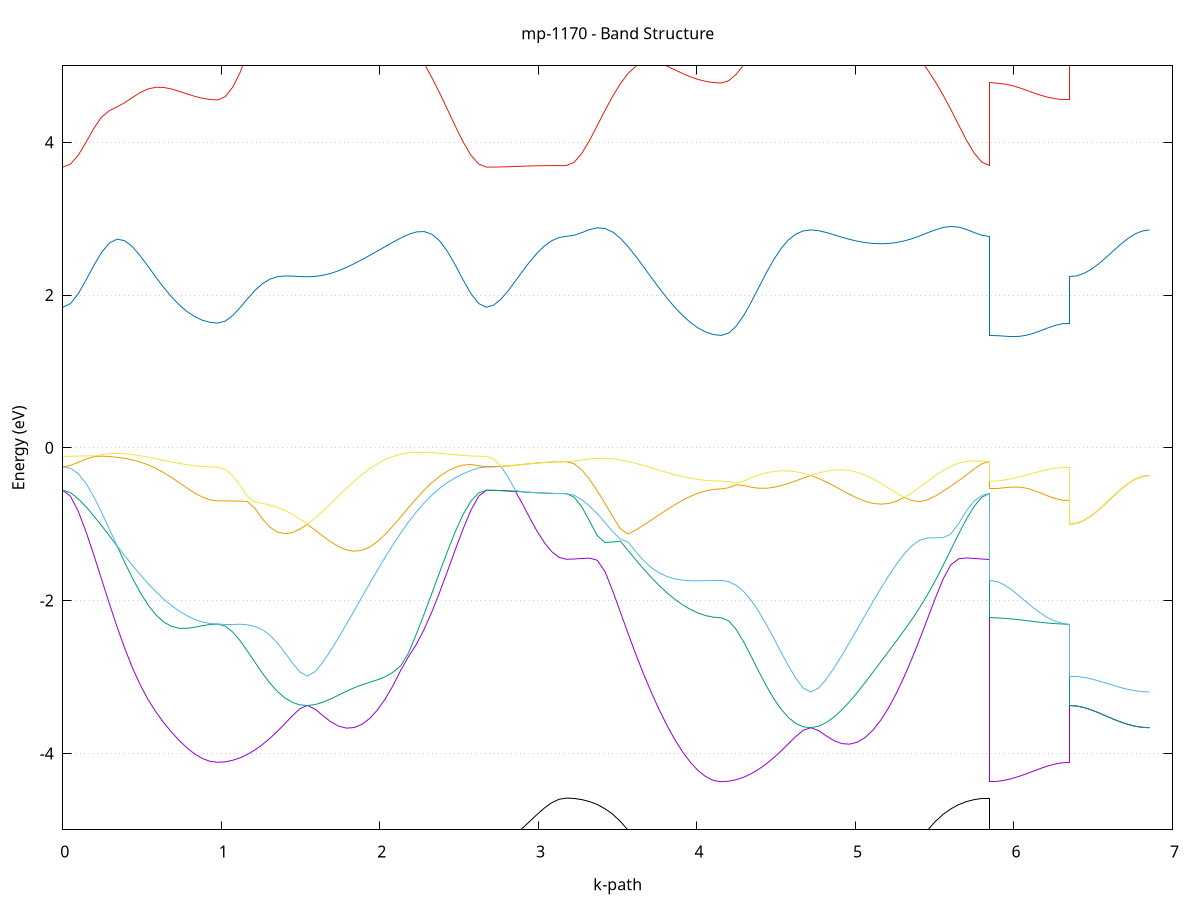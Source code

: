 set title 'mp-1170 - Band Structure'
set xlabel 'k-path'
set ylabel 'Energy (eV)'
set grid y
set yrange [-5:5]
set terminal png size 800,600
set output 'mp-1170_bands_gnuplot.png'
plot '-' using 1:2 with lines notitle, '-' using 1:2 with lines notitle, '-' using 1:2 with lines notitle, '-' using 1:2 with lines notitle, '-' using 1:2 with lines notitle, '-' using 1:2 with lines notitle, '-' using 1:2 with lines notitle, '-' using 1:2 with lines notitle, '-' using 1:2 with lines notitle, '-' using 1:2 with lines notitle, '-' using 1:2 with lines notitle, '-' using 1:2 with lines notitle, '-' using 1:2 with lines notitle, '-' using 1:2 with lines notitle, '-' using 1:2 with lines notitle, '-' using 1:2 with lines notitle, '-' using 1:2 with lines notitle, '-' using 1:2 with lines notitle, '-' using 1:2 with lines notitle, '-' using 1:2 with lines notitle, '-' using 1:2 with lines notitle, '-' using 1:2 with lines notitle, '-' using 1:2 with lines notitle, '-' using 1:2 with lines notitle
0.000000 -20.880974
0.048907 -20.881374
0.097813 -20.882374
0.146720 -20.884074
0.195627 -20.886474
0.244533 -20.889574
0.293440 -20.893274
0.342347 -20.897574
0.391253 -20.902274
0.440160 -20.907374
0.489067 -20.912774
0.537973 -20.918174
0.586880 -20.923474
0.635787 -20.928574
0.684693 -20.933274
0.733600 -20.937474
0.782507 -20.941074
0.831413 -20.943974
0.880320 -20.946174
0.929227 -20.947474
0.978133 -20.947874
0.978133 -20.947874
1.025194 -20.947374
1.072254 -20.945974
1.119315 -20.943774
1.166375 -20.940674
1.213436 -20.936874
1.260496 -20.932574
1.307557 -20.927874
1.354617 -20.922774
1.401678 -20.917574
1.448738 -20.912374
1.495799 -20.907174
1.542859 -20.902174
1.542859 -20.902174
1.591966 -20.907074
1.641072 -20.911374
1.690179 -20.915074
1.739286 -20.918074
1.788392 -20.920074
1.837499 -20.921274
1.886605 -20.921574
1.935712 -20.920974
1.984819 -20.919574
2.033925 -20.917474
2.083032 -20.914674
2.132138 -20.911374
2.181245 -20.907674
2.230351 -20.903774
2.279458 -20.899774
2.328565 -20.895874
2.377671 -20.892274
2.426778 -20.889074
2.475884 -20.886274
2.524991 -20.883974
2.574097 -20.882374
2.623204 -20.881374
2.672311 -20.880974
2.672311 -20.880974
2.718082 -20.880974
2.763853 -20.880974
2.809625 -20.880974
2.855396 -20.880974
2.901168 -20.880974
2.946939 -20.880974
2.992711 -20.880974
3.038482 -20.880974
3.084254 -20.880974
3.130025 -20.880974
3.175796 -20.880974
3.175796 -20.880974
3.224703 -20.881374
3.273610 -20.882374
3.322516 -20.884074
3.371423 -20.886474
3.420330 -20.889574
3.469236 -20.893274
3.518143 -20.897574
3.567050 -20.902374
3.615956 -20.907474
3.664863 -20.912774
3.713770 -20.918174
3.762676 -20.923474
3.811583 -20.928574
3.860490 -20.933374
3.909397 -20.937574
3.958303 -20.941174
4.007210 -20.944074
4.056117 -20.946274
4.105023 -20.947574
4.153930 -20.947974
4.153930 -20.947974
4.200990 -20.947574
4.248051 -20.946174
4.295111 -20.943874
4.342172 -20.940774
4.389232 -20.937074
4.436293 -20.932674
4.483353 -20.927974
4.530414 -20.922874
4.577474 -20.917674
4.624535 -20.912374
4.671595 -20.907274
4.718656 -20.902174
4.718656 -20.902174
4.767762 -20.907174
4.816869 -20.911474
4.865976 -20.915174
4.915082 -20.918174
4.964189 -20.920174
5.013295 -20.921374
5.062402 -20.921674
5.111508 -20.921074
5.160615 -20.919674
5.209722 -20.917574
5.258828 -20.914774
5.307935 -20.911374
5.357041 -20.907674
5.406148 -20.903774
5.455254 -20.899874
5.504361 -20.895974
5.553468 -20.892374
5.602574 -20.889074
5.651681 -20.886274
5.700787 -20.883974
5.749894 -20.882374
5.799000 -20.881374
5.848107 -20.880974
5.848107 -20.947974
5.893878 -20.947974
5.939650 -20.947974
5.985421 -20.947974
6.031193 -20.947974
6.076964 -20.947974
6.122736 -20.947974
6.168507 -20.947974
6.214279 -20.947874
6.260050 -20.947874
6.305821 -20.947874
6.351593 -20.947874
6.351593 -20.902174
6.397364 -20.902174
6.443136 -20.902174
6.488907 -20.902174
6.534679 -20.902174
6.580450 -20.902174
6.626222 -20.902174
6.671993 -20.902174
6.717764 -20.902174
6.763536 -20.902174
6.809307 -20.902174
6.855079 -20.902174
e
0.000000 -20.880974
0.048907 -20.880674
0.097813 -20.879774
0.146720 -20.878374
0.195627 -20.876374
0.244533 -20.874074
0.293440 -20.871574
0.342347 -20.868974
0.391253 -20.866374
0.440160 -20.864074
0.489067 -20.861974
0.537973 -20.860374
0.586880 -20.859074
0.635787 -20.858074
0.684693 -20.857474
0.733600 -20.856974
0.782507 -20.856774
0.831413 -20.856574
0.880320 -20.856474
0.929227 -20.856474
0.978133 -20.856474
0.978133 -20.856374
1.025194 -20.856874
1.072254 -20.858174
1.119315 -20.860374
1.166375 -20.863274
1.213436 -20.866874
1.260496 -20.871174
1.307557 -20.875874
1.354617 -20.880974
1.401678 -20.886274
1.448738 -20.891774
1.495799 -20.897074
1.542859 -20.902174
1.542859 -20.902174
1.591966 -20.897074
1.641072 -20.892374
1.690179 -20.887974
1.739286 -20.883974
1.788392 -20.880274
1.837499 -20.876974
1.886605 -20.874174
1.935712 -20.871874
1.984819 -20.869974
2.033925 -20.868574
2.083032 -20.867674
2.132138 -20.867374
2.181245 -20.867574
2.230351 -20.868274
2.279458 -20.869374
2.328565 -20.870974
2.377671 -20.872774
2.426778 -20.874674
2.475884 -20.876674
2.524991 -20.878374
2.574097 -20.879774
2.623204 -20.880674
2.672311 -20.880974
2.672311 -20.880974
2.718082 -20.880974
2.763853 -20.880974
2.809625 -20.880974
2.855396 -20.880974
2.901168 -20.880974
2.946939 -20.880974
2.992711 -20.880974
3.038482 -20.880974
3.084254 -20.880974
3.130025 -20.880974
3.175796 -20.880974
3.175796 -20.880974
3.224703 -20.880674
3.273610 -20.879774
3.322516 -20.878374
3.371423 -20.876374
3.420330 -20.874074
3.469236 -20.871574
3.518143 -20.868974
3.567050 -20.866374
3.615956 -20.864074
3.664863 -20.861974
3.713770 -20.860374
3.762676 -20.859074
3.811583 -20.858074
3.860490 -20.857474
3.909397 -20.857074
3.958303 -20.856774
4.007210 -20.856574
4.056117 -20.856474
4.105023 -20.856474
4.153930 -20.856474
4.153930 -20.856474
4.200990 -20.856874
4.248051 -20.858174
4.295111 -20.860374
4.342172 -20.863274
4.389232 -20.866874
4.436293 -20.871174
4.483353 -20.875874
4.530414 -20.880974
4.577474 -20.886374
4.624535 -20.891774
4.671595 -20.897074
4.718656 -20.902174
4.718656 -20.902174
4.767762 -20.897174
4.816869 -20.892474
4.865976 -20.888074
4.915082 -20.883974
4.964189 -20.880274
5.013295 -20.877074
5.062402 -20.874274
5.111508 -20.871874
5.160615 -20.869974
5.209722 -20.868574
5.258828 -20.867774
5.307935 -20.867374
5.357041 -20.867574
5.406148 -20.868274
5.455254 -20.869374
5.504361 -20.870874
5.553468 -20.872774
5.602574 -20.874674
5.651681 -20.876674
5.700787 -20.878374
5.749894 -20.879774
5.799000 -20.880674
5.848107 -20.880974
5.848107 -20.856474
5.893878 -20.856474
5.939650 -20.856474
5.985421 -20.856474
6.031193 -20.856474
6.076964 -20.856474
6.122736 -20.856474
6.168507 -20.856474
6.214279 -20.856474
6.260050 -20.856474
6.305821 -20.856474
6.351593 -20.856374
6.351593 -20.902174
6.397364 -20.902174
6.443136 -20.902174
6.488907 -20.902174
6.534679 -20.902174
6.580450 -20.902174
6.626222 -20.902174
6.671993 -20.902174
6.717764 -20.902174
6.763536 -20.902174
6.809307 -20.902174
6.855079 -20.902174
e
0.000000 -20.842774
0.048907 -20.842574
0.097813 -20.841874
0.146720 -20.840674
0.195627 -20.839074
0.244533 -20.837174
0.293440 -20.835274
0.342347 -20.834174
0.391253 -20.834574
0.440160 -20.835974
0.489067 -20.837774
0.537973 -20.839674
0.586880 -20.841574
0.635787 -20.843374
0.684693 -20.845074
0.733600 -20.846574
0.782507 -20.847774
0.831413 -20.848774
0.880320 -20.849474
0.929227 -20.849974
0.978133 -20.850074
0.978133 -20.850074
1.025194 -20.849774
1.072254 -20.848874
1.119315 -20.847474
1.166375 -20.845374
1.213436 -20.842774
1.260496 -20.839674
1.307557 -20.836074
1.354617 -20.832174
1.401678 -20.828074
1.448738 -20.823774
1.495799 -20.819774
1.542859 -20.816174
1.542859 -20.816174
1.591966 -20.819374
1.641072 -20.822374
1.690179 -20.825074
1.739286 -20.827474
1.788392 -20.829474
1.837499 -20.831174
1.886605 -20.832474
1.935712 -20.833274
1.984819 -20.833774
2.033925 -20.833774
2.083032 -20.833474
2.132138 -20.832874
2.181245 -20.831874
2.230351 -20.830674
2.279458 -20.830074
2.328565 -20.832274
2.377671 -20.834674
2.426778 -20.836974
2.475884 -20.838974
2.524991 -20.840674
2.574097 -20.841874
2.623204 -20.842574
2.672311 -20.842774
2.672311 -20.842774
2.718082 -20.842774
2.763853 -20.842774
2.809625 -20.842774
2.855396 -20.842774
2.901168 -20.842774
2.946939 -20.842774
2.992711 -20.842774
3.038482 -20.842774
3.084254 -20.842674
3.130025 -20.842674
3.175796 -20.842674
3.175796 -20.842674
3.224703 -20.842474
3.273610 -20.841774
3.322516 -20.840574
3.371423 -20.838974
3.420330 -20.837074
3.469236 -20.835174
3.518143 -20.834174
3.567050 -20.834574
3.615956 -20.835974
3.664863 -20.837774
3.713770 -20.839674
3.762676 -20.841574
3.811583 -20.843474
3.860490 -20.845074
3.909397 -20.846574
3.958303 -20.847874
4.007210 -20.848874
4.056117 -20.849574
4.105023 -20.849974
4.153930 -20.850174
4.153930 -20.850174
4.200990 -20.849874
4.248051 -20.848974
4.295111 -20.847474
4.342172 -20.845374
4.389232 -20.842774
4.436293 -20.839674
4.483353 -20.836174
4.530414 -20.832274
4.577474 -20.828074
4.624535 -20.823774
4.671595 -20.819774
4.718656 -20.816174
4.718656 -20.816174
4.767762 -20.819374
4.816869 -20.822374
4.865976 -20.825074
4.915082 -20.827474
4.964189 -20.829574
5.013295 -20.831174
5.062402 -20.832474
5.111508 -20.833374
5.160615 -20.833774
5.209722 -20.833874
5.258828 -20.833574
5.307935 -20.832874
5.357041 -20.831974
5.406148 -20.830774
5.455254 -20.829974
5.504361 -20.832174
5.553468 -20.834574
5.602574 -20.836874
5.651681 -20.838874
5.700787 -20.840574
5.749894 -20.841774
5.799000 -20.842474
5.848107 -20.842674
5.848107 -20.850174
5.893878 -20.850174
5.939650 -20.850174
5.985421 -20.850174
6.031193 -20.850174
6.076964 -20.850174
6.122736 -20.850174
6.168507 -20.850174
6.214279 -20.850074
6.260050 -20.850074
6.305821 -20.850074
6.351593 -20.850074
6.351593 -20.816174
6.397364 -20.816174
6.443136 -20.816174
6.488907 -20.816174
6.534679 -20.816174
6.580450 -20.816174
6.626222 -20.816174
6.671993 -20.816174
6.717764 -20.816174
6.763536 -20.816174
6.809307 -20.816174
6.855079 -20.816174
e
0.000000 -20.820174
0.048907 -20.820374
0.097813 -20.820974
0.146720 -20.821974
0.195627 -20.823074
0.244533 -20.824374
0.293440 -20.825374
0.342347 -20.825374
0.391253 -20.823774
0.440160 -20.820874
0.489067 -20.817574
0.537973 -20.813974
0.586880 -20.810374
0.635787 -20.806974
0.684693 -20.803774
0.733600 -20.800974
0.782507 -20.798474
0.831413 -20.796574
0.880320 -20.795074
0.929227 -20.794174
0.978133 -20.793974
0.978133 -20.793974
1.025194 -20.793974
1.072254 -20.794174
1.119315 -20.794474
1.166375 -20.794874
1.213436 -20.795374
1.260496 -20.796974
1.307557 -20.799874
1.354617 -20.803074
1.401678 -20.806374
1.448738 -20.809674
1.495799 -20.812974
1.542859 -20.816174
1.542859 -20.816174
1.591966 -20.813474
1.641072 -20.812274
1.690179 -20.812374
1.739286 -20.813174
1.788392 -20.814474
1.837499 -20.815874
1.886605 -20.817474
1.935712 -20.819074
1.984819 -20.820574
2.033925 -20.822074
2.083032 -20.823574
2.132138 -20.824974
2.181245 -20.826474
2.230351 -20.828074
2.279458 -20.829274
2.328565 -20.827774
2.377671 -20.826174
2.426778 -20.824674
2.475884 -20.823174
2.524991 -20.821974
2.574097 -20.820974
2.623204 -20.820374
2.672311 -20.820174
2.672311 -20.820174
2.718082 -20.820174
2.763853 -20.820174
2.809625 -20.820174
2.855396 -20.820174
2.901168 -20.820174
2.946939 -20.820174
2.992711 -20.820174
3.038482 -20.820174
3.084254 -20.820174
3.130025 -20.820174
3.175796 -20.820174
3.175796 -20.820174
3.224703 -20.820374
3.273610 -20.820974
3.322516 -20.821974
3.371423 -20.823074
3.420330 -20.824374
3.469236 -20.825374
3.518143 -20.825374
3.567050 -20.823674
3.615956 -20.820874
3.664863 -20.817474
3.713770 -20.813874
3.762676 -20.810274
3.811583 -20.806874
3.860490 -20.803674
3.909397 -20.800874
3.958303 -20.798474
4.007210 -20.796474
4.056117 -20.794974
4.105023 -20.794174
4.153930 -20.793874
4.153930 -20.793874
4.200990 -20.793874
4.248051 -20.794074
4.295111 -20.794374
4.342172 -20.794774
4.389232 -20.795274
4.436293 -20.796974
4.483353 -20.799974
4.530414 -20.803074
4.577474 -20.806274
4.624535 -20.809674
4.671595 -20.812974
4.718656 -20.816174
4.718656 -20.816174
4.767762 -20.813474
4.816869 -20.812274
4.865976 -20.812374
4.915082 -20.813174
4.964189 -20.814474
5.013295 -20.815874
5.062402 -20.817474
5.111508 -20.818974
5.160615 -20.820574
5.209722 -20.822074
5.258828 -20.823474
5.307935 -20.824974
5.357041 -20.826374
5.406148 -20.828074
5.455254 -20.829274
5.504361 -20.827774
5.553468 -20.826174
5.602574 -20.824674
5.651681 -20.823174
5.700787 -20.821974
5.749894 -20.820974
5.799000 -20.820374
5.848107 -20.820174
5.848107 -20.793874
5.893878 -20.793874
5.939650 -20.793874
5.985421 -20.793874
6.031193 -20.793874
6.076964 -20.793874
6.122736 -20.793874
6.168507 -20.793874
6.214279 -20.793874
6.260050 -20.793874
6.305821 -20.793974
6.351593 -20.793974
6.351593 -20.816174
6.397364 -20.816174
6.443136 -20.816174
6.488907 -20.816174
6.534679 -20.816174
6.580450 -20.816174
6.626222 -20.816174
6.671993 -20.816174
6.717764 -20.816174
6.763536 -20.816174
6.809307 -20.816174
6.855079 -20.816174
e
0.000000 -20.820174
0.048907 -20.820174
0.097813 -20.820074
0.146720 -20.819774
0.195627 -20.819374
0.244533 -20.818874
0.293440 -20.817974
0.342347 -20.816874
0.391253 -20.815274
0.440160 -20.813274
0.489067 -20.810874
0.537973 -20.808074
0.586880 -20.804974
0.635787 -20.801774
0.684693 -20.798574
0.733600 -20.795574
0.782507 -20.792874
0.831413 -20.790674
0.880320 -20.789074
0.929227 -20.787974
0.978133 -20.787674
0.978133 -20.787674
1.025194 -20.787974
1.072254 -20.788774
1.119315 -20.790174
1.166375 -20.792074
1.213436 -20.794374
1.260496 -20.795974
1.307557 -20.796674
1.354617 -20.797374
1.401678 -20.798174
1.448738 -20.798974
1.495799 -20.799574
1.542859 -20.799874
1.542859 -20.799874
1.591966 -20.799374
1.641072 -20.797974
1.690179 -20.795974
1.739286 -20.793974
1.788392 -20.792474
1.837499 -20.791674
1.886605 -20.791774
1.935712 -20.792774
1.984819 -20.794474
2.033925 -20.797074
2.083032 -20.800174
2.132138 -20.803674
2.181245 -20.807374
2.230351 -20.810774
2.279458 -20.813774
2.328565 -20.816074
2.377671 -20.817674
2.426778 -20.818674
2.475884 -20.819374
2.524991 -20.819774
2.574097 -20.820074
2.623204 -20.820174
2.672311 -20.820174
2.672311 -20.820174
2.718082 -20.820174
2.763853 -20.820174
2.809625 -20.820174
2.855396 -20.820174
2.901168 -20.820174
2.946939 -20.820174
2.992711 -20.820174
3.038482 -20.820174
3.084254 -20.820174
3.130025 -20.820174
3.175796 -20.820174
3.175796 -20.820174
3.224703 -20.820174
3.273610 -20.820074
3.322516 -20.819774
3.371423 -20.819374
3.420330 -20.818874
3.469236 -20.817974
3.518143 -20.816874
3.567050 -20.815274
3.615956 -20.813274
3.664863 -20.810874
3.713770 -20.808074
3.762676 -20.804974
3.811583 -20.801774
3.860490 -20.798574
3.909397 -20.795574
3.958303 -20.792874
4.007210 -20.790674
4.056117 -20.789074
4.105023 -20.788074
4.153930 -20.787674
4.153930 -20.787674
4.200990 -20.787974
4.248051 -20.788774
4.295111 -20.790174
4.342172 -20.792074
4.389232 -20.794374
4.436293 -20.795874
4.483353 -20.796574
4.530414 -20.797374
4.577474 -20.798074
4.624535 -20.798874
4.671595 -20.799474
4.718656 -20.799774
4.718656 -20.799774
4.767762 -20.799374
4.816869 -20.797974
4.865976 -20.795974
4.915082 -20.793974
4.964189 -20.792474
5.013295 -20.791674
5.062402 -20.791774
5.111508 -20.792674
5.160615 -20.794474
5.209722 -20.796974
5.258828 -20.800174
5.307935 -20.803674
5.357041 -20.807274
5.406148 -20.810774
5.455254 -20.813774
5.504361 -20.816074
5.553468 -20.817674
5.602574 -20.818674
5.651681 -20.819374
5.700787 -20.819774
5.749894 -20.819974
5.799000 -20.820174
5.848107 -20.820174
5.848107 -20.787674
5.893878 -20.787674
5.939650 -20.787674
5.985421 -20.787674
6.031193 -20.787674
6.076964 -20.787674
6.122736 -20.787674
6.168507 -20.787674
6.214279 -20.787674
6.260050 -20.787674
6.305821 -20.787674
6.351593 -20.787674
6.351593 -20.799874
6.397364 -20.799874
6.443136 -20.799874
6.488907 -20.799874
6.534679 -20.799874
6.580450 -20.799774
6.626222 -20.799774
6.671993 -20.799774
6.717764 -20.799774
6.763536 -20.799774
6.809307 -20.799774
6.855079 -20.799774
e
0.000000 -13.357774
0.048907 -13.351174
0.097813 -13.331374
0.146720 -13.298574
0.195627 -13.252774
0.244533 -13.194374
0.293440 -13.123574
0.342347 -13.040874
0.391253 -12.946774
0.440160 -12.842074
0.489067 -12.727674
0.537973 -12.604774
0.586880 -12.474774
0.635787 -12.339674
0.684693 -12.201874
0.733600 -12.064474
0.782507 -11.931674
0.831413 -11.809374
0.880320 -11.705974
0.929227 -11.633574
0.978133 -11.606974
0.978133 -11.606974
1.025194 -11.602474
1.072254 -11.589174
1.119315 -11.567274
1.166375 -11.537274
1.213436 -11.499674
1.260496 -11.455374
1.307557 -11.405474
1.354617 -11.351074
1.401678 -11.293474
1.448738 -11.234474
1.495799 -11.175474
1.542859 -11.118674
1.542859 -11.118674
1.591966 -11.184974
1.641072 -11.268874
1.690179 -11.369274
1.739286 -11.484574
1.788392 -11.611874
1.837499 -11.748374
1.886605 -11.890874
1.935712 -12.036374
1.984819 -12.181974
2.033925 -12.325274
2.083032 -12.464074
2.132138 -12.596674
2.181245 -12.721574
2.230351 -12.837374
2.279458 -12.943174
2.328565 -13.038174
2.377671 -13.121674
2.426778 -13.193074
2.475884 -13.251974
2.524991 -13.298074
2.574097 -13.331174
2.623204 -13.351074
2.672311 -13.357774
2.672311 -13.357774
2.718082 -13.356074
2.763853 -13.351174
2.809625 -13.343274
2.855396 -13.332974
2.901168 -13.320974
2.946939 -13.308174
2.992711 -13.295574
3.038482 -13.284174
3.084254 -13.275174
3.130025 -13.269274
3.175796 -13.267274
3.175796 -13.267274
3.224703 -13.260774
3.273610 -13.241074
3.322516 -13.208474
3.371423 -13.162974
3.420330 -13.104974
3.469236 -13.034674
3.518143 -12.952674
3.567050 -12.859474
3.615956 -12.755774
3.664863 -12.642774
3.713770 -12.521474
3.762676 -12.393674
3.811583 -12.261174
3.860490 -12.126574
3.909397 -11.993074
3.958303 -11.864874
4.007210 -11.747574
4.056117 -11.649074
4.105023 -11.580774
4.153930 -11.555674
4.153930 -11.555674
4.200990 -11.551374
4.248051 -11.538774
4.295111 -11.517974
4.342172 -11.489474
4.389232 -11.454074
4.436293 -11.412574
4.483353 -11.366074
4.530414 -11.315974
4.577474 -11.263474
4.624535 -11.210574
4.671595 -11.158874
4.718656 -11.110274
4.718656 -11.110274
4.767762 -11.167074
4.816869 -11.241274
4.865976 -11.332274
4.915082 -11.438774
4.964189 -11.558274
5.013295 -11.687974
5.062402 -11.824574
5.111508 -11.965174
5.160615 -12.106774
5.209722 -12.246774
5.258828 -12.382974
5.307935 -12.513474
5.357041 -12.636674
5.406148 -12.751174
5.455254 -12.855874
5.504361 -12.949974
5.553468 -13.032774
5.602574 -13.103574
5.651681 -13.162174
5.700787 -13.207974
5.749894 -13.240874
5.799000 -13.260674
5.848107 -13.267274
5.848107 -11.555674
5.893878 -11.556774
5.939650 -11.560074
5.985421 -11.565174
6.031193 -11.571674
6.076964 -11.578774
6.122736 -11.586074
6.168507 -11.592874
6.214279 -11.598774
6.260050 -11.603174
6.305821 -11.606074
6.351593 -11.606974
6.351593 -11.118674
6.397364 -11.118474
6.443136 -11.117974
6.488907 -11.117174
6.534679 -11.116174
6.580450 -11.115074
6.626222 -11.113874
6.671993 -11.112774
6.717764 -11.111774
6.763536 -11.110974
6.809307 -11.110474
6.855079 -11.110274
e
0.000000 -11.543674
0.048907 -11.539074
0.097813 -11.525474
0.146720 -11.503174
0.195627 -11.472574
0.244533 -11.434574
0.293440 -11.390074
0.342347 -11.340274
0.391253 -11.286674
0.440160 -11.231074
0.489067 -11.175474
0.537973 -11.122274
0.586880 -11.074074
0.635787 -11.033574
0.684693 -11.003474
0.733600 -10.986174
0.782507 -10.982974
0.831413 -10.993174
0.880320 -11.013074
0.929227 -11.033674
0.978133 -11.042874
0.978133 -11.042874
1.025194 -11.041474
1.072254 -11.037374
1.119315 -11.031074
1.166375 -11.023474
1.213436 -11.015574
1.260496 -11.009074
1.307557 -11.005774
1.354617 -11.007974
1.401678 -11.017874
1.448738 -11.038174
1.495799 -11.071174
1.542859 -11.118574
1.542859 -11.118574
1.591966 -11.063474
1.641072 -11.014774
1.690179 -10.974574
1.739286 -10.944574
1.788392 -10.926074
1.837499 -10.920074
1.886605 -10.926574
1.935712 -10.945274
1.984819 -10.974974
2.033925 -11.014274
2.083032 -11.061274
2.132138 -11.113874
2.181245 -11.169874
2.230351 -11.227274
2.279458 -11.284074
2.328565 -11.338474
2.377671 -11.388774
2.426778 -11.433674
2.475884 -11.472074
2.524991 -11.502774
2.574097 -11.525274
2.623204 -11.539074
2.672311 -11.543674
2.672311 -11.543674
2.718082 -11.547474
2.763853 -11.558674
2.809625 -11.576374
2.855396 -11.599174
2.901168 -11.625374
2.946939 -11.652774
2.992711 -11.679174
3.038482 -11.702574
3.084254 -11.720874
3.130025 -11.732574
3.175796 -11.736574
3.175796 -11.736574
3.224703 -11.731674
3.273610 -11.717174
3.322516 -11.693274
3.371423 -11.660474
3.420330 -11.619474
3.469236 -11.571074
3.518143 -11.516574
3.567050 -11.457174
3.615956 -11.394674
3.664863 -11.330874
3.713770 -11.268174
3.762676 -11.208974
3.811583 -11.156074
3.860490 -11.112374
3.909397 -11.080274
3.958303 -11.061874
4.007210 -11.057474
4.056117 -11.064574
4.105023 -11.076274
4.153930 -11.082074
4.153930 -11.082074
4.200990 -11.080474
4.248051 -11.075674
4.295111 -11.068174
4.342172 -11.058874
4.389232 -11.048574
4.436293 -11.038974
4.483353 -11.031774
4.530414 -11.028974
4.577474 -11.033074
4.624535 -11.046374
4.671595 -11.071474
4.718656 -11.110274
4.718656 -11.110274
4.767762 -11.065174
4.816869 -11.027774
4.865976 -11.000074
4.915082 -10.983674
4.964189 -10.979674
5.013295 -10.988374
5.062402 -11.009774
5.111508 -11.042874
5.160615 -11.086374
5.209722 -11.138474
5.258828 -11.197174
5.307935 -11.260174
5.357041 -11.325474
5.406148 -11.390874
5.455254 -11.454474
5.504361 -11.514574
5.553468 -11.569674
5.602574 -11.618474
5.651681 -11.659874
5.700787 -11.692874
5.749894 -11.716974
5.799000 -11.731674
5.848107 -11.736574
5.848107 -11.082074
5.893878 -11.081174
5.939650 -11.078674
5.985421 -11.074674
6.031193 -11.069674
6.076964 -11.064174
6.122736 -11.058574
6.168507 -11.053374
6.214279 -11.048974
6.260050 -11.045674
6.305821 -11.043574
6.351593 -11.042874
6.351593 -11.118574
6.397364 -11.118474
6.443136 -11.117974
6.488907 -11.117174
6.534679 -11.116174
6.580450 -11.115074
6.626222 -11.113874
6.671993 -11.112774
6.717764 -11.111774
6.763536 -11.110974
6.809307 -11.110474
6.855079 -11.110274
e
0.000000 -5.218974
0.048907 -5.218274
0.097813 -5.216674
0.146720 -5.215074
0.195627 -5.215374
0.244533 -5.219974
0.293440 -5.232774
0.342347 -5.258374
0.391253 -5.302074
0.440160 -5.369274
0.489067 -5.463574
0.537973 -5.585174
0.586880 -5.729374
0.635787 -5.887874
0.684693 -6.050174
0.733600 -6.205974
0.782507 -6.345974
0.831413 -6.462374
0.880320 -6.549574
0.929227 -6.603374
0.978133 -6.621574
0.978133 -6.621574
1.025194 -6.623874
1.072254 -6.630974
1.119315 -6.642974
1.166375 -6.660374
1.213436 -6.683274
1.260496 -6.711574
1.307557 -6.744174
1.354617 -6.779474
1.401678 -6.814374
1.448738 -6.844974
1.495799 -6.866674
1.542859 -6.874874
1.542859 -6.874874
1.591966 -6.864574
1.641072 -6.831674
1.690179 -6.774274
1.739286 -6.692174
1.788392 -6.586874
1.837499 -6.461074
1.886605 -6.318674
1.935712 -6.164674
1.984819 -6.004974
2.033925 -5.846474
2.083032 -5.696574
2.132138 -5.562474
2.181245 -5.449974
2.230351 -5.362274
2.279458 -5.298974
2.328565 -5.257174
2.377671 -5.232474
2.426778 -5.219974
2.475884 -5.215274
2.524991 -5.215074
2.574097 -5.216674
2.623204 -5.218274
2.672311 -5.218974
2.672311 -5.218974
2.718082 -5.208074
2.763853 -5.176174
2.809625 -5.124674
2.855396 -5.056474
2.901168 -4.975574
2.946939 -4.886974
2.992711 -4.797374
3.038482 -4.714174
3.084254 -4.645974
3.130025 -4.600874
3.175796 -4.585074
3.175796 -4.585074
3.224703 -4.589874
3.273610 -4.604774
3.322516 -4.630774
3.371423 -4.669874
3.420330 -4.724574
3.469236 -4.797774
3.518143 -4.892274
3.567050 -5.009874
3.615956 -5.151074
3.664863 -5.313874
3.713770 -5.493974
3.762676 -5.685074
3.811583 -5.879274
3.860490 -6.068474
3.909397 -6.244674
3.958303 -6.400274
4.007210 -6.528674
4.056117 -6.624574
4.105023 -6.683774
4.153930 -6.703774
4.153930 -6.703774
4.200990 -6.704274
4.248051 -6.705774
4.295111 -6.708874
4.342172 -6.714274
4.389232 -6.722674
4.436293 -6.734774
4.483353 -6.750974
4.530414 -6.770674
4.577474 -6.792374
4.624535 -6.813074
4.671595 -6.828874
4.718656 -6.835274
4.718656 -6.835274
4.767762 -6.826674
4.816869 -6.798374
4.865976 -6.747274
4.915082 -6.671974
4.964189 -6.572774
5.013295 -6.451274
5.062402 -6.310074
5.111508 -6.152874
5.160615 -5.983674
5.209722 -5.807374
5.258828 -5.629174
5.307935 -5.454474
5.357041 -5.288774
5.406148 -5.137274
5.455254 -5.003574
5.504361 -4.890274
5.553468 -4.797774
5.602574 -4.725174
5.651681 -4.670474
5.700787 -4.631074
5.749894 -4.604874
5.799000 -4.589974
5.848107 -4.585074
5.848107 -6.703774
5.893878 -6.702274
5.939650 -6.697574
5.985421 -6.690274
6.031193 -6.680774
6.076964 -6.669674
6.122736 -6.657974
6.168507 -6.646574
6.214279 -6.636474
6.260050 -6.628474
6.305821 -6.623374
6.351593 -6.621574
6.351593 -6.874874
6.397364 -6.874074
6.443136 -6.871774
6.488907 -6.868174
6.534679 -6.863474
6.580450 -6.858174
6.626222 -6.852474
6.671993 -6.847074
6.717764 -6.842174
6.763536 -6.838474
6.809307 -6.836074
6.855079 -6.835274
e
0.000000 -0.555574
0.048907 -0.634274
0.097813 -0.832874
0.146720 -1.099774
0.195627 -1.402474
0.244533 -1.719974
0.293440 -2.037374
0.342347 -2.343074
0.391253 -2.627474
0.440160 -2.883174
0.489067 -3.105674
0.537973 -3.295174
0.586880 -3.456074
0.635787 -3.595374
0.684693 -3.718974
0.733600 -3.829374
0.782507 -3.926174
0.831413 -4.006374
0.880320 -4.066674
0.929227 -4.104274
0.978133 -4.116974
0.978133 -4.116974
1.025194 -4.110374
1.072254 -4.090374
1.119315 -4.057374
1.166375 -4.011374
1.213436 -3.952874
1.260496 -3.882374
1.307557 -3.800574
1.354617 -3.708774
1.401678 -3.609174
1.448738 -3.506674
1.495799 -3.415074
1.542859 -3.373574
1.542859 -3.373574
1.591966 -3.420274
1.641072 -3.506474
1.690179 -3.586074
1.739286 -3.642574
1.788392 -3.669074
1.837499 -3.662074
1.886605 -3.620174
1.935712 -3.542974
1.984819 -3.431474
2.033925 -3.287274
2.083032 -3.112674
2.132138 -2.910474
2.181245 -2.731774
2.230351 -2.572774
2.279458 -2.375774
2.328565 -2.144974
2.377671 -1.887874
2.426778 -1.613674
2.475884 -1.333774
2.524991 -1.062374
2.574097 -0.818974
2.623204 -0.632774
2.672311 -0.555574
2.672311 -0.555574
2.718082 -0.556674
2.763853 -0.559774
2.809625 -0.564374
2.855396 -0.570174
2.901168 -0.740374
2.946939 -0.923174
2.992711 -1.094174
3.038482 -1.242874
3.084254 -1.358874
3.130025 -1.432974
3.175796 -1.458474
3.175796 -1.458474
3.224703 -1.455674
3.273610 -1.448574
3.322516 -1.443774
3.371423 -1.471574
3.420330 -1.621274
3.469236 -1.875174
3.518143 -2.155974
3.567050 -2.437474
3.615956 -2.709474
3.664863 -2.967174
3.713770 -3.208174
3.762676 -3.431074
3.811583 -3.634774
3.860490 -3.818074
3.909397 -3.979074
3.958303 -4.115474
4.007210 -4.224974
4.056117 -4.305274
4.105023 -4.354274
4.153930 -4.370774
4.153930 -4.370774
4.200990 -4.364174
4.248051 -4.344374
4.295111 -4.311674
4.342172 -4.266274
4.389232 -4.208474
4.436293 -4.139074
4.483353 -4.058874
4.530414 -3.969374
4.577474 -3.873474
4.624535 -3.777274
4.671595 -3.696274
4.718656 -3.663874
4.718656 -3.663874
4.767762 -3.702374
4.816869 -3.772274
4.865976 -3.834274
4.915082 -3.872274
4.964189 -3.879174
5.013295 -3.852174
5.062402 -3.790074
5.111508 -3.693174
5.160615 -3.562674
5.209722 -3.400774
5.258828 -3.209974
5.307935 -2.993574
5.357041 -2.755374
5.406148 -2.500174
5.455254 -2.233974
5.504361 -1.966474
5.553468 -1.716574
5.602574 -1.529374
5.651681 -1.452574
5.700787 -1.441874
5.749894 -1.448374
5.799000 -1.455674
5.848107 -1.458474
5.848107 -4.370774
5.893878 -4.366074
5.939650 -4.352274
5.985421 -4.330274
6.031193 -4.301474
6.076964 -4.267874
6.122736 -4.231874
6.168507 -4.196374
6.214279 -4.164474
6.260050 -4.139074
6.305821 -4.122674
6.351593 -4.116974
6.351593 -3.373574
6.397364 -3.380574
6.443136 -3.400674
6.488907 -3.431374
6.534679 -3.469174
6.580450 -3.510274
6.626222 -3.551074
6.671993 -3.588474
6.717764 -3.620074
6.763536 -3.643974
6.809307 -3.658774
6.855079 -3.663874
e
0.000000 -0.555574
0.048907 -0.587874
0.097813 -0.667574
0.146720 -0.772574
0.195627 -0.891474
0.244533 -1.018474
0.293440 -1.149674
0.342347 -1.284674
0.391253 -1.502774
0.440160 -1.708974
0.489067 -1.895974
0.537973 -2.056974
0.586880 -2.185974
0.635787 -2.279174
0.684693 -2.336574
0.733600 -2.362074
0.782507 -2.363074
0.831413 -2.348774
0.880320 -2.328974
0.929227 -2.312774
0.978133 -2.307574
0.978133 -2.307574
1.025194 -2.334774
1.072254 -2.411874
1.119315 -2.527074
1.166375 -2.665174
1.213436 -2.811674
1.260496 -2.954174
1.307557 -3.082874
1.354617 -3.191274
1.401678 -3.275174
1.448738 -3.332974
1.495799 -3.365174
1.542859 -3.373574
1.542859 -3.373574
1.591966 -3.360574
1.641072 -3.329874
1.690179 -3.286974
1.739286 -3.237574
1.788392 -3.187574
1.837499 -3.141874
1.886605 -3.102874
1.935712 -3.069474
1.984819 -3.036674
2.033925 -2.996074
2.083032 -2.937774
2.132138 -2.852174
2.181245 -2.684074
2.230351 -2.437374
2.279458 -2.174874
2.328565 -1.901874
2.377671 -1.625174
2.426778 -1.353174
2.475884 -1.097374
2.524991 -0.872974
2.574097 -0.698474
2.623204 -0.590874
2.672311 -0.555574
2.672311 -0.555574
2.718082 -0.556574
2.763853 -0.559674
2.809625 -0.564374
2.855396 -0.570174
2.901168 -0.576374
2.946939 -0.582474
2.992711 -0.588174
3.038482 -0.592874
3.084254 -0.596474
3.130025 -0.598674
3.175796 -0.599374
3.175796 -0.599374
3.224703 -0.644674
3.273610 -0.771974
3.322516 -0.957074
3.371423 -1.148774
3.420330 -1.239474
3.469236 -1.232374
3.518143 -1.222774
3.567050 -1.347574
3.615956 -1.470074
3.664863 -1.588174
3.713770 -1.699974
3.762676 -1.803674
3.811583 -1.898174
3.860490 -1.982174
3.909397 -2.054674
3.958303 -2.115074
4.007210 -2.162674
4.056117 -2.196974
4.105023 -2.217674
4.153930 -2.224574
4.153930 -2.224574
4.200990 -2.265574
4.248051 -2.378574
4.295111 -2.540874
4.342172 -2.728874
4.389232 -2.923274
4.436293 -3.109874
4.483353 -3.277874
4.530414 -3.419874
4.577474 -3.530974
4.624535 -3.608574
4.671595 -3.652474
4.718656 -3.663874
4.718656 -3.663874
4.767762 -3.643974
4.816869 -3.595274
4.865976 -3.522174
4.915082 -3.428774
4.964189 -3.319374
5.013295 -3.198074
5.062402 -3.068674
5.111508 -2.934674
5.160615 -2.798974
5.209722 -2.662974
5.258828 -2.526674
5.307935 -2.388074
5.357041 -2.243374
5.406148 -2.088474
5.455254 -1.919674
5.504361 -1.735674
5.553468 -1.537974
5.602574 -1.331574
5.651681 -1.125074
5.700787 -0.930274
5.749894 -0.763074
5.799000 -0.644074
5.848107 -0.599374
5.848107 -2.224574
5.893878 -2.226374
5.939650 -2.231674
5.985421 -2.239774
6.031193 -2.250174
6.076964 -2.261674
6.122736 -2.273474
6.168507 -2.284574
6.214279 -2.294074
6.260050 -2.301374
6.305821 -2.305974
6.351593 -2.307574
6.351593 -3.373574
6.397364 -3.380574
6.443136 -3.400674
6.488907 -3.431374
6.534679 -3.469074
6.580450 -3.510174
6.626222 -3.550974
6.671993 -3.588474
6.717764 -3.620074
6.763536 -3.643974
6.809307 -3.658774
6.855079 -3.663874
e
0.000000 -0.249174
0.048907 -0.267374
0.097813 -0.338374
0.146720 -0.467674
0.195627 -0.641674
0.244533 -0.844474
0.293440 -1.062374
0.342347 -1.281974
0.391253 -1.412774
0.440160 -1.539974
0.489067 -1.661674
0.537973 -1.776074
0.586880 -1.881874
0.635787 -1.977774
0.684693 -2.062874
0.733600 -2.136274
0.782507 -2.197174
0.831413 -2.245174
0.880320 -2.279774
0.929227 -2.300574
0.978133 -2.306574
0.978133 -2.306574
1.025194 -2.306274
1.072254 -2.306274
1.119315 -2.308674
1.166375 -2.317674
1.213436 -2.339774
1.260496 -2.382874
1.307557 -2.454374
1.354617 -2.556174
1.401678 -2.681774
1.448738 -2.816174
1.495799 -2.934574
1.542859 -2.988374
1.542859 -2.988374
1.591966 -2.931274
1.641072 -2.805174
1.690179 -2.651874
1.739286 -2.485674
1.788392 -2.312074
1.837499 -2.134374
1.886605 -1.955074
1.935712 -1.776674
1.984819 -1.601174
2.033925 -1.430874
2.083032 -1.267774
2.132138 -1.113774
2.181245 -0.970674
2.230351 -0.839774
2.279458 -0.722274
2.328565 -0.618674
2.377671 -0.529374
2.426778 -0.453874
2.475884 -0.391474
2.524991 -0.339974
2.574097 -0.296974
2.623204 -0.263274
2.672311 -0.249174
2.672311 -0.249174
2.718082 -0.247574
2.763853 -0.243474
2.809625 -0.386374
2.855396 -0.557174
2.901168 -0.576374
2.946939 -0.582474
2.992711 -0.588074
3.038482 -0.592874
3.084254 -0.596374
3.130025 -0.598574
3.175796 -0.599374
3.175796 -0.599374
3.224703 -0.620174
3.273610 -0.677574
3.322516 -0.761474
3.371423 -0.863474
3.420330 -0.977374
3.469236 -1.098274
3.518143 -1.196574
3.567050 -1.233274
3.615956 -1.364274
3.664863 -1.478074
3.713770 -1.569174
3.762676 -1.637574
3.811583 -1.685274
3.860490 -1.715574
3.909397 -1.732274
3.958303 -1.739374
4.007210 -1.740474
4.056117 -1.738674
4.105023 -1.736674
4.153930 -1.735774
4.153930 -1.735774
4.200990 -1.751674
4.248051 -1.799774
4.295111 -1.881274
4.342172 -1.995674
4.389232 -2.139474
4.436293 -2.306174
4.483353 -2.487274
4.530414 -2.673374
4.577474 -2.854474
4.624535 -3.018574
4.671595 -3.144974
4.718656 -3.196074
4.718656 -3.196074
4.767762 -3.144774
4.816869 -3.026274
4.865976 -2.877574
4.915082 -2.713974
4.964189 -2.541874
5.013295 -2.365374
5.062402 -2.187574
5.111508 -2.011174
5.160615 -1.839374
5.209722 -1.675374
5.258828 -1.523374
5.307935 -1.388974
5.357041 -1.280574
5.406148 -1.208974
5.455254 -1.179174
5.504361 -1.177974
5.553468 -1.176474
5.602574 -1.126774
5.651681 -0.988474
5.700787 -0.821874
5.749894 -0.693274
5.799000 -0.621374
5.848107 -0.599374
5.848107 -1.735774
5.893878 -1.751174
5.939650 -1.794574
5.985421 -1.858774
6.031193 -1.935374
6.076964 -2.016174
6.122736 -2.094774
6.168507 -2.165774
6.214279 -2.225174
6.260050 -2.269674
6.305821 -2.297274
6.351593 -2.306574
6.351593 -2.988374
6.397364 -2.992774
6.443136 -3.005574
6.488907 -3.025674
6.534679 -3.051174
6.580450 -3.079874
6.626222 -3.109374
6.671993 -3.137274
6.717764 -3.161574
6.763536 -3.180274
6.809307 -3.191974
6.855079 -3.196074
e
0.000000 -0.249174
0.048907 -0.230074
0.097813 -0.189474
0.146720 -0.147874
0.195627 -0.113874
0.244533 -0.108874
0.293440 -0.114374
0.342347 -0.123574
0.391253 -0.137774
0.440160 -0.158174
0.489067 -0.185974
0.537973 -0.222474
0.586880 -0.268174
0.635787 -0.323074
0.684693 -0.386174
0.733600 -0.454874
0.782507 -0.524974
0.831413 -0.590774
0.880320 -0.645374
0.929227 -0.681774
0.978133 -0.694574
0.978133 -0.694574
1.025194 -0.694674
1.072254 -0.695474
1.119315 -0.697774
1.166375 -0.702874
1.213436 -0.795574
1.260496 -0.933774
1.307557 -1.039674
1.354617 -1.103274
1.401678 -1.124074
1.448738 -1.108474
1.495799 -1.064774
1.542859 -1.000774
1.542859 -1.000774
1.591966 -1.078274
1.641072 -1.156874
1.690179 -1.230674
1.739286 -1.292674
1.788392 -1.335774
1.837499 -1.353474
1.886605 -1.341474
1.935712 -1.298474
1.984819 -1.227074
2.033925 -1.132774
2.083032 -1.022474
2.132138 -0.903174
2.181245 -0.781574
2.230351 -0.663474
2.279458 -0.553674
2.328565 -0.455774
2.377671 -0.372274
2.426778 -0.304974
2.475884 -0.255574
2.524991 -0.225874
2.574097 -0.218574
2.623204 -0.233474
2.672311 -0.249174
2.672311 -0.249174
2.718082 -0.247574
2.763853 -0.243074
2.809625 -0.236074
2.855396 -0.227374
2.901168 -0.217774
2.946939 -0.208074
2.992711 -0.199074
3.038482 -0.191374
3.084254 -0.185474
3.130025 -0.181774
3.175796 -0.180474
3.175796 -0.180474
3.224703 -0.208474
3.273610 -0.288474
3.322516 -0.410574
3.371423 -0.561574
3.420330 -0.728574
3.469236 -0.899874
3.518143 -1.063274
3.567050 -1.128874
3.615956 -1.074274
3.664863 -1.010374
3.713770 -0.943274
3.762676 -0.875374
3.811583 -0.808674
3.860490 -0.745174
3.909397 -0.686974
3.958303 -0.636074
4.007210 -0.594174
4.056117 -0.563074
4.105023 -0.543874
4.153930 -0.537374
4.153930 -0.537374
4.200990 -0.522274
4.248051 -0.483974
4.295111 -0.492274
4.342172 -0.515474
4.389232 -0.528774
4.436293 -0.529574
4.483353 -0.517974
4.530414 -0.496074
4.577474 -0.466474
4.624535 -0.432274
4.671595 -0.396274
4.718656 -0.361474
4.718656 -0.361474
4.767762 -0.400574
4.816869 -0.447574
4.865976 -0.500174
4.915082 -0.555674
4.964189 -0.610274
5.013295 -0.659974
5.062402 -0.700474
5.111508 -0.727474
5.160615 -0.737474
5.209722 -0.727974
5.258828 -0.698174
5.307935 -0.649774
5.357041 -0.690274
5.406148 -0.703874
5.455254 -0.681374
5.504361 -0.630774
5.553468 -0.566774
5.602574 -0.499174
5.651681 -0.429674
5.700787 -0.355374
5.749894 -0.275774
5.799000 -0.207774
5.848107 -0.180474
5.848107 -0.537374
5.893878 -0.532974
5.939650 -0.522574
5.985421 -0.513774
6.031193 -0.514174
6.076964 -0.528074
6.122736 -0.555274
6.168507 -0.591474
6.214279 -0.629974
6.260050 -0.663574
6.305821 -0.686474
6.351593 -0.694574
6.351593 -1.000774
6.397364 -0.987474
6.443136 -0.948774
6.488907 -0.888274
6.534679 -0.811374
6.580450 -0.724374
6.626222 -0.634174
6.671993 -0.547674
6.717764 -0.471674
6.763536 -0.412274
6.809307 -0.374374
6.855079 -0.361474
e
0.000000 -0.111674
0.048907 -0.110074
0.097813 -0.107274
0.146720 -0.105774
0.195627 -0.106274
0.244533 -0.090174
0.293440 -0.076774
0.342347 -0.072874
0.391253 -0.077074
0.440160 -0.087774
0.489067 -0.103274
0.537973 -0.122174
0.586880 -0.142774
0.635787 -0.163974
0.684693 -0.184574
0.733600 -0.203474
0.782507 -0.220074
0.831413 -0.233674
0.880320 -0.243674
0.929227 -0.249874
0.978133 -0.251874
0.978133 -0.251874
1.025194 -0.281674
1.072254 -0.365974
1.119315 -0.491974
1.166375 -0.641774
1.213436 -0.712174
1.260496 -0.727074
1.307557 -0.749274
1.354617 -0.780074
1.401678 -0.820574
1.448738 -0.871374
1.495799 -0.931974
1.542859 -1.000774
1.542859 -1.000774
1.591966 -0.918774
1.641072 -0.826674
1.690179 -0.728774
1.739286 -0.629074
1.788392 -0.530674
1.837499 -0.436874
1.886605 -0.350174
1.935712 -0.273074
1.984819 -0.207174
2.033925 -0.153574
2.083032 -0.112574
2.132138 -0.083974
2.181245 -0.066474
2.230351 -0.058674
2.279458 -0.058474
2.328565 -0.063774
2.377671 -0.072474
2.426778 -0.082374
2.475884 -0.091974
2.524991 -0.099974
2.574097 -0.105974
2.623204 -0.110074
2.672311 -0.111674
2.672311 -0.111674
2.718082 -0.146374
2.763853 -0.243074
2.809625 -0.236074
2.855396 -0.227374
2.901168 -0.217774
2.946939 -0.208074
2.992711 -0.199074
3.038482 -0.191374
3.084254 -0.185474
3.130025 -0.181774
3.175796 -0.180474
3.175796 -0.180474
3.224703 -0.174374
3.273610 -0.160374
3.322516 -0.146374
3.371423 -0.137774
3.420330 -0.136974
3.469236 -0.144274
3.518143 -0.158974
3.567050 -0.179674
3.615956 -0.204974
3.664863 -0.233374
3.713770 -0.263374
3.762676 -0.293674
3.811583 -0.323174
3.860490 -0.350674
3.909397 -0.375374
3.958303 -0.396574
4.007210 -0.413574
4.056117 -0.426074
4.105023 -0.433774
4.153930 -0.436274
4.153930 -0.436274
4.200990 -0.444374
4.248051 -0.465674
4.295111 -0.436674
4.342172 -0.391574
4.389232 -0.354374
4.436293 -0.326874
4.483353 -0.309174
4.530414 -0.300974
4.577474 -0.302074
4.624535 -0.312574
4.671595 -0.332474
4.718656 -0.361374
4.718656 -0.361374
4.767762 -0.329374
4.816869 -0.304674
4.865976 -0.289874
4.915082 -0.287174
4.964189 -0.297774
5.013295 -0.321974
5.062402 -0.359274
5.111508 -0.407974
5.160615 -0.465374
5.209722 -0.528074
5.258828 -0.591274
5.307935 -0.648574
5.357041 -0.586374
5.406148 -0.513374
5.455254 -0.436774
5.504361 -0.362374
5.553468 -0.295474
5.602574 -0.240174
5.651681 -0.199674
5.700787 -0.175874
5.749894 -0.169274
5.799000 -0.175174
5.848107 -0.180474
5.848107 -0.436274
5.893878 -0.432474
5.939650 -0.421474
5.985421 -0.404074
6.031193 -0.381874
6.076964 -0.356574
6.122736 -0.330374
6.168507 -0.305374
6.214279 -0.283374
6.260050 -0.266374
6.305821 -0.255574
6.351593 -0.251874
6.351593 -1.000774
6.397364 -0.987374
6.443136 -0.948674
6.488907 -0.888274
6.534679 -0.811374
6.580450 -0.724274
6.626222 -0.634074
6.671993 -0.547574
6.717764 -0.471574
6.763536 -0.412174
6.809307 -0.374374
6.855079 -0.361374
e
0.000000 1.840326
0.048907 1.888626
0.097813 2.018526
0.146720 2.196626
0.195627 2.387126
0.244533 2.557626
0.293440 2.679626
0.342347 2.732226
0.391253 2.711226
0.440160 2.630626
0.489067 2.512326
0.537973 2.375826
0.586880 2.235426
0.635787 2.101026
0.684693 1.978926
0.733600 1.873226
0.782507 1.786026
0.831413 1.718426
0.880320 1.670426
0.929227 1.641826
0.978133 1.632426
0.978133 1.632426
1.025194 1.658826
1.072254 1.732226
1.119315 1.837426
1.166375 1.954326
1.213436 2.063526
1.260496 2.150626
1.307557 2.209126
1.354617 2.240126
1.401678 2.250226
1.448738 2.248226
1.495799 2.242426
1.542859 2.239426
1.542859 2.239426
1.591966 2.243826
1.641072 2.258326
1.690179 2.283426
1.739286 2.318126
1.788392 2.360826
1.837499 2.409626
1.886605 2.462726
1.935712 2.518626
1.984819 2.576226
2.033925 2.634526
2.083032 2.692126
2.132138 2.746826
2.181245 2.794126
2.230351 2.826126
2.279458 2.831126
2.328565 2.795226
2.377671 2.708026
2.426778 2.569626
2.475884 2.392626
2.524991 2.199526
2.574097 2.019926
2.623204 1.889026
2.672311 1.840326
2.672311 1.840326
2.718082 1.868426
2.763853 1.945726
2.809625 2.056526
2.855396 2.184126
2.901168 2.315226
2.946939 2.439726
2.992711 2.550626
3.038482 2.642426
3.084254 2.711126
3.130025 2.753626
3.175796 2.768026
3.175796 2.768026
3.224703 2.781826
3.273610 2.816826
3.322516 2.856326
3.371423 2.879926
3.420330 2.871426
3.469236 2.824226
3.518143 2.741326
3.567050 2.631026
3.615956 2.503026
3.664863 2.365726
3.713770 2.225926
3.762676 2.089026
3.811583 1.959026
3.860490 1.839426
3.909397 1.733026
3.958303 1.642226
4.007210 1.569226
4.056117 1.515626
4.105023 1.482826
4.153930 1.471826
4.153930 1.471826
4.200990 1.503126
4.248051 1.593426
4.295111 1.732626
4.342172 1.905526
4.389232 2.095226
4.436293 2.284726
4.483353 2.459426
4.530414 2.607726
4.577474 2.721726
4.624535 2.798626
4.671595 2.840226
4.718656 2.852326
4.718656 2.852326
4.767762 2.842326
4.816869 2.818226
4.865976 2.787826
4.915082 2.756626
4.964189 2.728126
5.013295 2.704526
5.062402 2.686726
5.111508 2.675526
5.160615 2.671626
5.209722 2.675526
5.258828 2.687726
5.307935 2.708626
5.357041 2.738026
5.406148 2.774426
5.455254 2.814826
5.504361 2.854026
5.553468 2.884426
5.602574 2.897926
5.651681 2.888926
5.700787 2.858626
5.749894 2.817326
5.799000 2.781926
5.848107 2.768026
5.848107 1.471826
5.893878 1.468726
5.939650 1.461826
5.985421 1.456326
6.031193 1.458626
6.076964 1.472726
6.122736 1.498826
6.168507 1.533326
6.214279 1.570226
6.260050 1.602526
6.305821 1.624626
6.351593 1.632426
6.351593 2.239426
6.397364 2.251026
6.443136 2.285026
6.488907 2.339126
6.534679 2.409426
6.580450 2.491026
6.626222 2.577826
6.671993 2.662926
6.717764 2.739226
6.763536 2.799826
6.809307 2.838826
6.855079 2.852326
e
0.000000 3.674526
0.048907 3.715526
0.097813 3.831026
0.146720 3.998626
0.195627 4.182226
0.244533 4.330926
0.293440 4.413426
0.342347 4.463126
0.391253 4.519626
0.440160 4.587426
0.489067 4.651726
0.537973 4.698126
0.586880 4.719826
0.635787 4.717926
0.684693 4.698026
0.733600 4.667626
0.782507 4.633626
0.831413 4.601726
0.880320 4.576226
0.929227 4.559826
0.978133 4.554126
0.978133 4.554126
1.025194 4.597626
1.072254 4.723326
1.119315 4.919126
1.166375 5.168626
1.213436 5.454326
1.260496 5.757926
1.307557 6.059726
1.354617 6.336826
1.401678 6.561026
1.448738 6.677026
1.495799 6.733526
1.542859 6.767426
1.542859 6.767426
1.591966 6.725226
1.641072 6.656626
1.690179 6.571026
1.739286 6.474926
1.788392 6.373126
1.837499 6.268926
1.886605 6.163526
1.935712 6.055826
1.984819 5.942226
2.033925 5.818926
2.083032 5.683626
2.132138 5.536526
2.181245 5.378726
2.230351 5.211226
2.279458 5.033626
2.328565 4.844326
2.377671 4.641926
2.426778 4.428226
2.475884 4.211026
2.524991 4.005426
2.574097 3.832526
2.623204 3.715926
2.672311 3.674526
2.672311 3.674526
2.718082 3.675126
2.763853 3.676926
2.809625 3.679726
2.855396 3.683026
2.901168 3.686526
2.946939 3.689626
2.992711 3.692126
3.038482 3.693826
3.084254 3.694626
3.130025 3.694926
3.175796 3.695026
3.175796 3.695026
3.224703 3.736826
3.273610 3.853526
3.322516 4.023126
3.371423 4.218726
3.420330 4.417626
3.469236 4.604726
3.518143 4.770126
3.567050 4.904326
3.615956 4.998326
3.664863 5.047926
3.713770 5.056926
3.762676 5.035426
3.811583 4.995626
3.860490 4.948126
3.909397 4.900426
3.958303 4.857626
4.007210 4.822626
4.056117 4.796926
4.105023 4.781226
4.153930 4.776026
4.153930 4.776026
4.200990 4.805726
4.248051 4.889926
4.295111 5.014226
4.342172 5.156926
4.389232 5.293426
4.436293 5.406926
4.483353 5.493126
4.530414 5.554026
4.577474 5.591326
4.624535 5.553926
4.671595 5.542826
4.718656 5.566026
4.718656 5.566026
4.767762 5.519026
4.816869 5.464726
4.865976 5.412426
4.915082 5.369926
4.964189 5.342526
5.013295 5.332126
5.062402 5.337426
5.111508 5.353226
5.160615 5.370426
5.209722 5.375926
5.258828 5.355226
5.307935 5.298926
5.357041 5.207626
5.406148 5.088426
5.455254 4.948326
5.504361 4.790726
5.553468 4.616226
5.602574 4.425426
5.651681 4.223726
5.700787 4.025926
5.749894 3.854826
5.799000 3.737126
5.848107 3.695026
5.848107 4.776026
5.893878 4.773026
5.939650 4.762626
5.985421 4.743326
6.031193 4.715426
6.076964 4.682126
6.122736 4.647726
6.168507 4.615826
6.214279 4.589426
6.260050 4.569926
6.305821 4.558126
6.351593 4.554126
6.351593 6.767426
6.397364 6.736726
6.443136 6.649826
6.488907 6.520326
6.534679 6.364026
6.580450 6.196426
6.626222 6.030626
6.671993 5.878026
6.717764 5.748126
6.763536 5.649126
6.809307 5.587126
6.855079 5.566026
e
0.000000 5.367126
0.048907 5.343726
0.097813 5.281026
0.146720 5.201826
0.195627 5.144926
0.244533 5.166926
0.293440 5.305726
0.342347 5.529626
0.391253 5.783826
0.440160 6.030726
0.489067 6.175026
0.537973 6.230626
0.586880 6.268026
0.635787 6.289626
0.684693 6.298926
0.733600 6.299626
0.782507 6.295426
0.831413 6.289026
0.880320 6.258526
0.929227 6.235126
0.978133 6.227226
0.978133 6.227226
1.025194 6.169326
1.072254 6.110026
1.119315 6.077526
1.166375 6.082926
1.213436 6.133626
1.260496 6.228726
1.307557 6.354226
1.354617 6.484126
1.401678 6.594526
1.448738 6.706126
1.495799 6.767926
1.542859 6.767526
1.542859 6.767526
1.591966 6.780426
1.641072 6.770926
1.690179 6.738326
1.739286 6.682626
1.788392 6.603826
1.837499 6.503026
1.886605 6.381826
1.935712 6.242726
1.984819 6.088626
2.033925 5.923026
2.083032 5.749726
2.132138 5.573926
2.181245 5.402726
2.230351 5.246526
2.279458 5.118826
2.328565 5.034926
2.377671 5.005626
2.426778 5.031226
2.475884 5.099526
2.524991 5.189826
2.574097 5.278626
2.623204 5.343426
2.672311 5.367126
2.672311 5.367126
2.718082 5.364126
2.763853 5.355526
2.809625 5.342026
2.855396 5.324726
2.901168 5.305326
2.946939 5.285226
2.992711 5.266226
3.038482 5.249626
3.084254 5.236826
3.130025 5.228826
3.175796 5.226026
3.175796 5.226026
3.224703 5.231926
3.273610 5.254826
3.322516 5.308426
3.371423 5.408326
3.420330 5.560626
3.469236 5.747926
3.518143 5.896526
3.567050 6.045226
3.615956 6.187126
3.664863 6.256626
3.713770 6.244826
3.762676 6.201426
3.811583 6.137826
3.860490 6.063126
3.909397 5.985826
3.958303 5.913226
4.007210 5.851226
4.056117 5.804326
4.105023 5.775126
4.153930 5.765226
4.153930 5.765226
4.200990 5.777026
4.248051 5.813926
4.295111 5.881026
4.342172 5.986626
4.389232 6.095826
4.436293 5.944826
4.483353 5.804926
4.530414 5.687926
4.577474 5.602626
4.624535 5.605126
4.671595 5.595826
4.718656 5.566026
4.718656 5.566026
4.767762 5.620326
4.816869 5.697426
4.865976 5.789526
4.915082 5.889826
4.964189 5.991926
5.013295 6.090326
5.062402 6.179426
5.111508 6.253626
5.160615 6.306926
5.209722 6.333026
5.258828 6.302226
5.307935 6.270426
5.357041 6.201026
5.406148 6.085126
5.455254 5.942826
5.504361 5.785926
5.553468 5.629126
5.602574 5.488026
5.651681 5.375526
5.700787 5.298026
5.749894 5.252926
5.799000 5.231926
5.848107 5.226026
5.848107 5.765226
5.893878 5.787426
5.939650 5.853926
5.985421 5.962926
6.031193 6.104526
6.076964 6.248926
6.122736 6.328826
6.168507 6.328826
6.214279 6.297926
6.260050 6.262726
6.305821 6.236726
6.351593 6.227226
6.351593 6.767526
6.397364 6.736726
6.443136 6.649926
6.488907 6.520426
6.534679 6.364226
6.580450 6.196526
6.626222 6.030726
6.671993 5.878126
6.717764 5.748226
6.763536 5.649226
6.809307 5.587126
6.855079 5.566026
e
0.000000 5.367126
0.048907 5.381426
0.097813 5.423526
0.146720 5.490626
0.195627 5.578426
0.244533 5.681226
0.293440 5.792126
0.342347 5.903626
0.391253 6.008426
0.440160 6.100326
0.489067 6.245926
0.537973 6.409626
0.586880 6.502326
0.635787 6.515226
0.684693 6.472926
0.733600 6.410626
0.782507 6.349026
0.831413 6.297026
0.880320 6.282926
0.929227 6.278626
0.978133 6.277126
0.978133 6.277126
1.025194 6.345126
1.072254 6.437726
1.119315 6.533726
1.166375 6.632526
1.213436 6.737226
1.260496 6.855426
1.307557 7.000426
1.354617 7.188626
1.401678 7.376826
1.448738 7.427426
1.495799 7.482926
1.542859 7.507926
1.542859 7.507926
1.591966 7.477526
1.641072 7.393326
1.690179 7.275526
1.739286 7.143626
1.788392 7.011026
1.837499 6.885226
1.886605 6.770426
1.935712 6.669526
1.984819 6.584726
2.033925 6.515926
2.083032 6.459226
2.132138 6.405526
2.181245 6.342726
2.230351 6.259526
2.279458 6.149626
2.328565 6.015926
2.377671 5.869826
2.426778 5.726726
2.475884 5.600126
2.524991 5.498426
2.574097 5.425426
2.623204 5.381626
2.672311 5.367126
2.672311 5.367126
2.718082 5.364226
2.763853 5.355526
2.809625 5.342026
2.855396 5.324826
2.901168 5.305326
2.946939 5.285326
2.992711 5.266226
3.038482 5.249726
3.084254 5.236926
3.130025 5.228826
3.175796 5.226126
3.175796 5.226126
3.224703 5.243026
3.273610 5.292926
3.322516 5.373126
3.371423 5.479526
3.420330 5.606626
3.469236 5.752426
3.518143 5.951726
3.567050 6.117726
3.615956 6.220026
3.664863 6.316626
3.713770 6.429326
3.762676 6.523226
3.811583 6.598026
3.860490 6.655026
3.909397 6.696726
3.958303 6.688726
4.007210 6.594726
4.056117 6.523926
4.105023 6.479826
4.153930 6.464826
4.153930 6.464826
4.200990 6.463926
4.248051 6.442226
4.295111 6.366726
4.342172 6.243126
4.389232 6.137926
4.436293 6.332026
4.483353 6.550026
4.530414 6.762926
4.577474 6.940926
4.624535 7.062926
4.671595 7.126426
4.718656 7.144126
4.718656 7.144126
4.767762 7.128926
4.816869 7.088026
4.865976 7.025026
4.915082 6.943326
4.964189 6.847926
5.013295 6.744526
5.062402 6.638426
5.111508 6.534526
5.160615 6.438726
5.209722 6.358626
5.258828 6.326226
5.307935 6.282526
5.357041 6.249426
5.406148 6.213026
5.455254 6.134326
5.504361 6.004526
5.553468 5.839026
5.602574 5.665526
5.651681 5.509026
5.700787 5.384026
5.749894 5.295526
5.799000 5.243226
5.848107 5.226126
5.848107 6.464826
5.893878 6.470026
5.939650 6.483326
5.985421 6.499826
6.031193 6.517126
6.076964 6.545026
6.122736 6.475726
6.168507 6.411026
6.214279 6.355426
6.260050 6.312826
6.305821 6.286226
6.351593 6.277126
6.351593 7.507926
6.397364 7.500326
6.443136 7.478626
6.488907 7.445226
6.534679 7.403226
6.580450 7.355426
6.626222 7.305026
6.671993 7.255626
6.717764 7.211026
6.763536 7.175326
6.809307 7.152126
6.855079 7.144126
e
0.000000 8.642626
0.048907 8.670426
0.097813 8.747826
0.146720 8.843526
0.195627 8.684826
0.244533 8.415626
0.293440 8.153426
0.342347 7.910026
0.391253 7.690126
0.440160 7.496426
0.489067 7.332226
0.537973 7.205726
0.586880 7.133126
0.635787 7.125326
0.684693 7.161826
0.733600 7.210626
0.782507 7.254626
0.831413 7.288226
0.880320 7.310826
0.929227 7.323526
0.978133 7.327626
0.978133 7.327626
1.025194 7.327826
1.072254 7.328326
1.119315 7.328926
1.166375 7.329426
1.213436 7.329926
1.260496 7.331226
1.307557 7.335526
1.354617 7.347826
1.401678 7.423126
1.448738 7.675326
1.495799 7.876226
1.542859 7.945926
1.542859 7.945926
1.591966 7.897526
1.641072 7.802426
1.690179 7.703326
1.739286 7.618026
1.788392 7.555326
1.837499 7.520826
1.886605 7.517626
1.935712 7.547626
1.984819 7.543426
2.033925 7.482326
2.083032 7.462126
2.132138 7.485126
2.181245 7.551926
2.230351 7.661626
2.279458 7.811926
2.328565 7.998826
2.377671 8.217726
2.426778 8.462326
2.475884 8.723826
2.524991 8.861426
2.574097 8.749026
2.623204 8.670626
2.672311 8.642626
2.672311 8.642626
2.718082 8.648726
2.763853 8.666726
2.809625 8.695426
2.855396 8.733126
2.901168 8.777826
2.946939 8.826926
2.992711 8.878426
3.038482 8.930526
3.084254 8.983126
3.130025 9.036826
3.175796 9.085226
3.175796 9.085226
3.224703 8.871926
3.273610 8.604226
3.322516 8.337426
3.371423 8.084026
3.420330 7.855526
3.469236 7.663926
3.518143 7.522126
3.567050 7.437926
3.615956 7.397826
3.664863 7.359926
3.713770 7.289026
3.762676 7.183126
3.811583 7.057526
3.860490 6.926726
3.909397 6.801326
3.958303 6.725926
4.007210 6.745426
4.056117 6.757526
4.105023 6.764126
4.153930 6.766126
4.153930 6.766126
4.200990 6.759726
4.248051 6.763526
4.295111 6.821726
4.342172 6.943826
4.389232 7.121526
4.436293 7.350026
4.483353 7.626826
4.530414 7.949026
4.577474 8.310926
4.624535 8.702626
4.671595 8.706526
4.718656 8.705426
4.718656 8.705426
4.767762 8.701526
4.816869 8.676126
4.865976 8.588626
4.915082 8.421526
4.964189 8.216826
5.013295 8.009226
5.062402 7.816826
5.111508 7.650126
5.160615 7.516226
5.209722 7.418126
5.258828 7.354826
5.307935 7.321426
5.357041 7.313626
5.406148 7.333226
5.455254 7.390726
5.504361 7.496726
5.553468 7.652026
5.602574 7.849626
5.651681 8.080426
5.700787 8.334726
5.749894 8.602226
5.799000 8.870826
5.848107 9.085226
5.848107 6.766126
5.893878 6.755226
5.939650 6.723626
5.985421 6.674626
6.031193 6.613226
6.076964 6.550126
6.122736 6.651826
6.168507 6.826126
6.214279 7.013726
6.260050 7.176626
6.305821 7.287926
6.351593 7.327626
6.351593 7.945926
6.397364 7.954926
6.443136 7.981226
6.488907 8.023226
6.534679 8.079826
6.580450 8.150426
6.626222 8.234726
6.671993 8.332526
6.717764 8.441826
6.763536 8.556926
6.809307 8.659426
6.855079 8.705426
e
0.000000 9.488026
0.048907 9.417626
0.097813 9.234226
0.146720 9.008026
0.195627 9.034326
0.244533 9.164826
0.293440 9.218226
0.342347 9.128126
0.391253 9.005326
0.440160 8.924526
0.489067 8.911526
0.537973 8.970526
0.586880 9.088526
0.635787 9.240326
0.684693 9.399326
0.733600 9.550426
0.782507 9.691626
0.831413 9.822626
0.880320 9.936826
0.929227 10.019226
0.978133 10.050026
0.978133 10.050026
1.025194 10.032726
1.072254 9.981226
1.119315 9.897126
1.166375 9.783026
1.213436 9.643526
1.260496 9.484826
1.307557 9.314526
1.354617 9.142326
1.401678 8.981826
1.448738 8.857426
1.495799 8.819426
1.542859 8.923226
1.542859 8.923226
1.591966 8.754926
1.641072 8.595726
1.690179 8.433026
1.739286 8.263226
1.788392 8.090626
1.837499 7.923326
1.886605 7.770726
1.935712 7.641526
1.984819 7.611526
2.033925 7.708726
2.083032 7.837626
2.132138 7.995626
2.181245 8.178626
2.230351 8.380826
2.279458 8.593426
2.328565 8.800826
2.377671 8.971026
2.426778 9.039826
2.475884 8.978526
2.524991 8.988726
2.574097 9.233126
2.623204 9.417226
2.672311 9.488026
2.672311 9.488026
2.718082 9.479726
2.763853 9.456026
2.809625 9.419926
2.855396 9.375626
2.901168 9.327526
2.946939 9.279926
2.992711 9.236426
3.038482 9.199826
3.084254 9.172226
3.130025 9.155126
3.175796 9.105626
3.175796 9.105626
3.224703 9.085626
3.273610 9.084726
3.322516 9.077526
3.371423 9.058226
3.420330 9.022826
3.469236 8.970726
3.518143 8.908826
3.567050 8.858126
3.615956 8.857526
3.664863 8.946026
3.713770 9.131626
3.762676 9.386026
3.811583 9.669326
3.860490 9.945526
3.909397 10.182926
3.958303 10.358526
4.007210 10.469326
4.056117 10.530826
4.105023 10.560526
4.153930 10.569226
4.153930 10.569226
4.200990 10.510626
4.248051 10.348326
4.295111 10.115626
4.342172 9.848026
4.389232 9.573826
4.436293 9.314226
4.483353 9.086426
4.530414 8.906126
4.577474 8.785126
4.624535 8.724326
4.671595 9.105726
4.718656 9.416226
4.718656 9.416226
4.767762 9.268426
4.816869 9.113026
4.865976 8.985326
4.915082 8.886826
4.964189 8.816726
5.013295 8.772026
5.062402 8.747626
5.111508 8.736126
5.160615 8.729926
5.209722 8.725326
5.258828 8.724526
5.307935 8.733726
5.357041 8.757526
5.406148 8.796726
5.455254 8.847926
5.504361 8.905126
5.553468 8.961426
5.602574 9.010426
5.651681 9.047626
5.700787 9.071226
5.749894 9.082526
5.799000 9.085426
5.848107 9.105626
5.848107 10.569226
5.893878 10.480426
5.939650 10.318326
5.985421 10.165426
6.031193 10.047626
6.076964 9.973526
6.122736 9.942926
6.168507 9.948126
6.214279 9.976026
6.260050 10.011326
6.305821 10.039426
6.351593 10.050026
6.351593 8.923226
6.397364 8.941826
6.443136 8.993226
6.488907 9.067426
6.534679 9.153126
6.580450 9.241126
6.626222 9.325026
6.671993 9.400126
6.717764 9.462826
6.763536 9.510226
6.809307 9.489626
6.855079 9.416226
e
0.000000 9.488026
0.048907 9.498426
0.097813 9.528626
0.146720 9.576326
0.195627 9.638226
0.244533 9.711026
0.293440 9.649426
0.342347 9.720126
0.391253 9.802126
0.440160 9.815026
0.489067 9.801426
0.537973 9.799326
0.586880 9.827426
0.635787 9.897426
0.684693 10.012626
0.733600 10.160026
0.782507 10.311326
0.831413 10.436226
0.880320 10.517326
0.929227 10.555326
0.978133 10.564926
0.978133 10.564926
1.025194 10.560326
1.072254 10.544626
1.119315 10.510826
1.166375 10.448026
1.213436 10.344126
1.260496 10.192226
1.307557 9.997326
1.354617 9.774126
1.401678 9.540826
1.448738 9.313926
1.495799 9.106026
1.542859 8.923226
1.542859 8.923226
1.591966 9.137926
1.641072 9.362626
1.690179 9.548526
1.739286 9.688626
1.788392 9.794126
1.837499 9.878526
1.886605 9.950926
1.935712 10.015326
1.984819 10.071226
2.033925 10.114026
2.083032 10.134626
2.132138 10.120626
2.181245 10.063726
2.230351 9.969326
2.279458 9.851326
2.328565 9.723826
2.377671 9.608926
2.426778 9.553326
2.475884 9.561926
2.524991 9.555426
2.574097 9.525326
2.623204 9.498326
2.672311 9.488026
2.672311 9.488026
2.718082 9.479826
2.763853 9.456126
2.809625 9.419926
2.855396 9.375626
2.901168 9.327526
2.946939 9.280026
2.992711 9.236426
3.038482 9.199826
3.084254 9.172226
3.130025 9.155126
3.175796 9.149326
3.175796 9.149326
3.224703 9.162926
3.273610 9.203226
3.322516 9.269426
3.371423 9.360126
3.420330 9.473526
3.469236 9.532026
3.518143 9.467826
3.567050 9.438926
3.615956 9.463026
3.664863 9.548726
3.713770 9.698826
3.762676 9.908026
3.811583 10.160926
3.860490 10.429226
3.909397 10.671826
3.958303 10.848126
4.007210 10.946626
4.056117 10.990126
4.105023 11.005726
4.153930 11.009426
4.153930 11.009426
4.200990 11.030626
4.248051 11.087326
4.295111 11.157026
4.342172 11.177526
4.389232 10.951426
4.436293 10.725526
4.483353 10.503326
4.530414 10.289626
4.577474 10.088526
4.624535 9.896526
4.671595 9.673426
4.718656 9.549826
4.718656 9.549826
4.767762 9.366126
4.816869 9.201526
4.865976 9.112926
4.915082 9.133026
4.964189 9.226826
5.013295 9.360026
5.062402 9.509726
5.111508 9.653326
5.160615 9.643326
5.209722 9.657126
5.258828 9.707926
5.307935 9.671426
5.357041 9.554726
5.406148 9.465326
5.455254 9.430426
5.504361 9.453426
5.553468 9.516826
5.602574 9.497926
5.651681 9.377026
5.700787 9.278326
5.749894 9.206226
5.799000 9.163226
5.848107 9.149326
5.848107 11.009426
5.893878 11.090726
5.939650 11.220826
5.985421 11.299026
6.031193 11.298026
6.076964 11.229026
6.122736 11.113126
6.168507 10.970726
6.214279 10.822526
6.260050 10.690526
6.305821 10.598226
6.351593 10.564926
6.351593 8.923226
6.397364 8.941826
6.443136 8.993326
6.488907 9.067526
6.534679 9.153126
6.580450 9.241226
6.626222 9.325026
6.671993 9.400126
6.717764 9.462826
6.763536 9.510226
6.809307 9.539826
6.855079 9.549826
e
0.000000 10.049526
0.048907 10.041526
0.097813 10.014426
0.146720 9.957126
0.195627 9.855226
0.244533 9.721426
0.293440 9.793426
0.342347 9.888026
0.391253 10.001926
0.440160 10.143926
0.489067 10.322026
0.537973 10.540326
0.586880 10.799626
0.635787 11.096826
0.684693 11.426626
0.733600 11.780926
0.782507 12.148926
0.831413 12.514426
0.880320 12.850226
0.929227 13.106426
0.978133 13.207426
0.978133 13.207426
1.025194 13.163026
1.072254 12.955226
1.119315 12.709126
1.166375 12.479726
1.213436 12.300526
1.260496 12.188926
1.307557 12.145026
1.354617 12.153926
1.401678 12.161226
1.448738 12.084426
1.495799 12.049226
1.542859 12.074126
1.542859 12.074126
1.591966 12.031726
1.641072 12.030626
1.690179 12.051926
1.739286 12.072626
1.788392 12.063526
1.837499 11.822626
1.886605 11.594026
1.935712 11.379826
1.984819 11.182526
2.033925 11.006226
2.083032 10.856926
2.132138 10.742126
2.181245 10.518226
2.230351 10.321926
2.279458 10.203826
2.328565 10.172626
2.377671 10.175526
2.426778 10.044426
2.475884 9.979526
2.524991 9.984926
2.574097 10.017226
2.623204 10.041526
2.672311 10.049626
2.672311 10.049526
2.718082 10.025526
2.763853 9.958926
2.809625 9.862826
2.855396 9.750726
2.901168 9.633726
2.946939 9.519526
2.992711 9.413026
3.038482 9.317226
3.084254 9.233126
3.130025 9.160426
3.175796 9.149326
3.175796 9.149326
3.224703 9.351226
3.273610 9.520726
3.322516 9.619426
3.371423 9.641726
3.420330 9.602126
3.469236 9.607926
3.518143 9.761926
3.567050 9.934926
3.615956 10.127326
3.664863 10.340026
3.713770 10.574126
3.762676 10.828826
3.811583 11.100526
3.860490 11.380826
3.909397 11.470026
3.958303 11.605226
4.007210 11.771726
4.056117 11.932626
4.105023 12.048226
4.153930 12.090126
4.153930 12.090126
4.200990 11.883826
4.248051 11.636026
4.295111 11.403826
4.342172 11.194626
4.389232 11.126926
4.436293 10.930726
4.483353 10.673226
4.530414 10.403826
4.577474 10.142126
4.624535 9.901426
4.671595 9.724726
4.718656 9.549926
4.718656 9.549926
4.767762 9.846726
4.816869 10.038926
4.865976 10.082426
4.915082 10.030726
4.964189 9.936526
5.013295 9.832326
5.062402 9.739026
5.111508 9.672226
5.160615 9.762926
5.209722 9.807326
5.258828 9.770526
5.307935 9.779726
5.357041 9.848226
5.406148 9.881526
5.455254 9.852026
5.504361 9.759526
5.553468 9.631526
5.602574 9.589726
5.651681 9.634726
5.700787 9.617526
5.749894 9.521226
5.799000 9.352026
5.848107 9.149326
5.848107 12.090126
5.893878 12.102426
5.939650 12.145626
5.985421 12.229126
6.031193 12.343426
6.076964 12.464626
6.122736 12.580326
6.168507 12.695126
6.214279 12.820126
6.260050 12.964626
6.305821 13.129626
6.351593 13.207526
6.351593 12.074126
6.397364 12.066226
6.443136 12.010926
6.488907 11.648726
6.534679 11.269326
6.580450 10.896426
6.626222 10.542426
6.671993 10.215426
6.717764 9.922426
6.763536 9.673526
6.809307 9.539826
6.855079 9.549926
e
0.000000 11.493526
0.048907 11.299626
0.097813 11.033726
0.146720 10.765326
0.195627 10.534226
0.244533 10.364626
0.293440 10.253026
0.342347 10.199426
0.391253 10.246826
0.440160 10.423526
0.489067 10.679626
0.537973 10.980026
0.586880 11.311026
0.635787 11.664226
0.684693 12.029626
0.733600 12.390026
0.782507 12.713826
0.831413 12.959226
0.880320 13.118026
0.929227 13.214426
0.978133 13.250426
0.978133 13.250426
1.025194 13.163326
1.072254 13.060226
1.119315 12.931426
1.166375 12.792626
1.213436 12.652626
1.260496 12.515926
1.307557 12.385426
1.354617 12.265026
1.401678 12.187726
1.448738 12.201026
1.495799 12.148626
1.542859 12.074226
1.542859 12.074226
1.591966 12.186726
1.641072 12.402926
1.690179 12.555826
1.739286 12.313626
1.788392 12.074926
1.837499 12.044026
1.886605 11.964226
1.935712 11.822226
1.984819 11.614226
2.033925 11.352426
2.083032 11.061826
2.132138 10.773626
2.181245 10.661526
2.230351 10.592826
2.279458 10.493526
2.328565 10.341426
2.377671 10.226726
2.426778 10.356226
2.475884 10.546926
2.524991 10.781726
2.574097 11.040826
2.623204 11.299726
2.672311 11.493626
2.672311 11.493626
2.718082 11.508926
2.763853 11.554626
2.809625 11.629426
2.855396 11.731026
2.901168 11.856226
2.946939 11.908026
2.992711 11.909526
3.038482 11.912126
3.084254 11.922226
3.130025 11.936826
3.175796 11.944226
3.175796 11.944126
3.224703 11.964126
3.273610 11.930626
3.322516 11.776726
3.371423 11.649926
3.420330 11.559926
3.469236 11.497926
3.518143 11.453126
3.567050 11.417226
3.615956 11.386426
3.664863 11.360026
3.713770 11.340226
3.762676 11.331726
3.811583 11.342326
3.860490 11.383926
3.909397 11.654526
3.958303 11.898126
4.007210 12.085426
4.056117 12.203926
4.105023 12.264026
4.153930 12.281826
4.153930 12.281826
4.200990 12.520726
4.248051 12.658026
4.295111 12.317126
4.342172 12.035626
4.389232 11.868826
4.436293 11.823226
4.483353 11.819826
4.530414 11.805426
4.577474 11.765626
4.624535 11.706026
4.671595 11.645026
4.718656 11.615226
4.718656 11.615226
4.767762 11.654626
4.816869 11.750426
4.865976 11.857426
4.915082 11.936326
4.964189 11.964626
5.013295 11.938126
5.062402 11.868026
5.111508 11.777026
5.160615 11.698926
5.209722 11.674326
5.258828 11.733226
5.307935 11.875026
5.357041 11.742126
5.406148 11.526926
5.455254 11.432126
5.504361 11.454126
5.553468 11.558826
5.602574 11.706826
5.651681 11.838626
5.700787 11.878126
5.749894 11.994926
5.799000 11.964826
5.848107 11.944126
5.848107 12.281826
5.893878 12.306726
5.939650 12.379826
5.985421 12.495626
6.031193 12.644426
6.076964 12.810426
6.122736 12.967626
6.168507 13.085526
6.214279 13.154026
6.260050 13.188026
6.305821 13.203226
6.351593 13.250426
6.351593 12.074226
6.397364 12.066426
6.443136 12.042626
6.488907 12.003726
6.534679 11.951726
6.580450 11.890326
6.626222 11.824326
6.671993 11.759426
6.717764 11.701326
6.763536 11.655126
6.809307 11.625426
6.855079 11.615226
e
0.000000 11.493626
0.048907 11.453626
0.097813 11.363426
0.146720 11.269626
0.195627 11.201826
0.244533 11.177626
0.293440 11.207426
0.342347 11.295126
0.391253 11.438726
0.440160 11.632226
0.489067 11.868126
0.537973 12.139326
0.586880 12.439126
0.635787 12.761526
0.684693 13.100026
0.733600 13.436526
0.782507 13.490926
0.831413 13.552226
0.880320 13.547926
0.929227 13.510626
0.978133 13.491126
0.978133 13.491126
1.025194 13.531726
1.072254 13.625326
1.119315 13.737526
1.166375 13.834326
1.213436 13.738026
1.260496 13.533826
1.307557 13.273426
1.354617 12.970126
1.401678 12.711626
1.448738 12.524926
1.495799 12.442126
1.542859 12.426126
1.542859 12.426226
1.591966 12.439826
1.641072 12.485726
1.690179 12.570826
1.739286 12.693726
1.788392 12.841926
1.837499 12.996426
1.886605 13.136726
1.935712 13.245226
1.984819 13.312326
2.033925 13.035326
2.083032 12.574626
2.132138 12.132926
2.181245 11.729526
2.230351 11.389826
2.279458 11.150826
2.328565 11.034026
2.377671 11.007426
2.426778 11.035126
2.475884 11.105626
2.524991 11.214426
2.574097 11.343026
2.623204 11.451226
2.672311 11.493726
2.672311 11.494226
2.718082 11.509026
2.763853 11.554726
2.809625 11.629826
2.855396 11.731226
2.901168 11.858426
2.946939 11.998926
2.992711 12.152326
3.038482 12.305726
3.084254 12.349426
3.130025 12.312326
3.175796 12.298626
3.175796 12.299026
3.224703 12.170126
3.273610 12.089326
3.322516 12.211426
3.371423 12.275226
3.420330 12.209626
3.469236 12.178326
3.518143 12.188426
3.567050 12.245426
3.615956 12.351926
3.664863 12.470226
3.713770 12.336526
3.762676 12.215826
3.811583 12.124226
3.860490 12.082726
3.909397 12.121226
3.958303 12.270126
4.007210 12.529726
4.056117 12.859026
4.105023 13.188026
4.153930 13.357226
4.153930 13.357226
4.200990 13.028026
4.248051 12.853826
4.295111 13.187426
4.342172 13.386726
4.389232 13.174826
4.436293 12.870126
4.483353 12.560226
4.530414 12.265826
4.577474 12.004426
4.624535 11.795726
4.671595 11.661326
4.718656 11.615226
4.718656 11.615226
4.767762 11.675326
4.816869 11.895826
4.865976 12.284226
4.915082 12.779626
4.964189 13.314526
5.013295 13.823526
5.062402 13.978426
5.111508 13.634326
5.160615 13.242226
5.209722 12.829726
5.258828 12.423826
5.307935 12.051826
5.357041 12.073526
5.406148 12.281726
5.455254 12.261526
5.504361 12.103126
5.553468 11.967726
5.602574 11.873826
5.651681 11.862726
5.700787 11.981226
5.749894 12.003726
5.799000 12.168026
5.848107 12.299626
5.848107 13.357226
5.893878 13.366726
5.939650 13.400126
5.985421 13.467826
6.031193 13.519426
6.076964 13.555026
6.122736 13.631726
6.168507 13.769826
6.214279 13.977026
6.260050 13.862626
6.305821 13.637326
6.351593 13.491126
6.351593 12.426026
6.397364 12.303826
6.443136 12.042726
6.488907 12.003926
6.534679 11.951826
6.580450 11.890426
6.626222 11.824426
6.671993 11.759526
6.717764 11.701326
6.763536 11.655226
6.809307 11.625526
6.855079 11.615226
e
0.000000 11.622726
0.048907 11.826026
0.097813 12.114126
0.146720 12.329626
0.195627 12.448226
0.244533 12.582526
0.293440 12.744426
0.342347 12.917326
0.391253 13.081926
0.440160 13.216426
0.489067 13.313626
0.537973 13.372226
0.586880 13.399226
0.635787 13.407926
0.684693 13.414026
0.733600 13.447926
0.782507 13.793626
0.831413 14.095126
0.880320 14.301526
0.929227 14.599926
0.978133 14.678226
0.978133 14.674026
1.025194 14.575426
1.072254 14.406626
1.119315 14.185526
1.166375 13.963426
1.213436 13.883126
1.260496 13.609126
1.307557 13.355026
1.354617 13.205126
1.401678 13.113926
1.448738 13.100326
1.495799 13.182426
1.542859 13.358426
1.542859 13.358426
1.591966 13.113626
1.641072 12.855826
1.690179 12.769226
1.739286 13.175326
1.788392 13.659826
1.837499 14.168026
1.886605 14.255426
1.935712 13.915626
1.984819 13.492926
2.033925 13.339126
2.083032 13.333526
2.132138 13.303726
2.181245 13.256026
2.230351 13.195326
2.279458 13.124926
2.328565 13.047226
2.377671 12.961626
2.426778 12.865026
2.475884 12.736626
2.524991 12.511526
2.574097 12.141126
2.623204 11.827626
2.672311 11.622926
2.672311 11.623826
2.718082 11.643926
2.763853 11.699226
2.809625 11.771626
2.855396 11.840226
2.901168 11.889426
2.946939 11.999326
2.992711 12.163226
3.038482 12.319526
3.084254 12.443526
3.130025 12.543526
3.175796 12.579926
3.175796 12.580226
3.224703 12.556226
3.273610 12.464626
3.322516 12.364226
3.371423 12.391826
3.420330 12.582626
3.469236 12.719226
3.518143 12.755826
3.567050 12.705126
3.615956 12.600126
3.664863 12.507926
3.713770 12.711026
3.762676 12.954626
3.811583 13.077426
3.860490 13.051626
3.909397 13.056026
3.958303 13.100926
4.007210 13.196326
4.056117 13.327626
4.105023 13.446326
4.153930 13.494826
4.153930 13.494826
4.200990 13.949226
4.248051 14.089426
4.295111 13.858726
4.342172 13.719626
4.389232 13.954926
4.436293 14.251826
4.483353 14.529626
4.530414 14.777426
4.577474 14.995226
4.624535 15.179226
4.671595 15.410126
4.718656 15.472526
4.718656 15.472726
4.767762 15.398126
4.816869 15.154126
4.865976 14.964926
4.915082 14.761226
4.964189 14.535826
5.013295 14.283626
5.062402 14.229426
5.111508 14.411726
5.160615 14.101326
5.209722 13.694026
5.258828 13.334126
5.307935 13.020526
5.357041 12.750626
5.406148 12.539126
5.455254 12.595826
5.504361 12.806026
5.553468 13.042526
5.602574 12.980126
5.651681 12.705726
5.700787 12.530926
5.749894 12.491526
5.799000 12.550926
5.848107 12.579926
5.848107 13.494826
5.893878 13.495226
5.939650 13.497926
5.985421 13.503626
6.031193 13.583326
6.076964 13.745226
6.122736 13.926426
6.168507 14.059926
6.214279 14.039726
6.260050 14.227726
6.305821 14.521726
6.351593 14.737426
6.351593 13.358426
6.397364 13.385526
6.443136 13.466426
6.488907 13.600026
6.534679 13.783126
6.580450 14.010126
6.626222 14.272926
6.671993 14.561326
6.717764 14.861126
6.763536 15.148326
6.809307 15.378326
6.855079 15.472726
e
